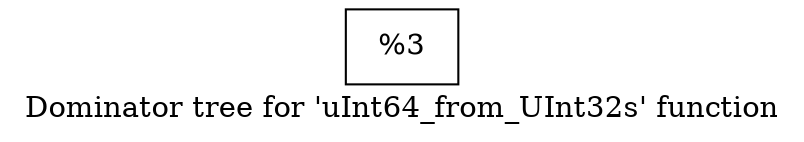 digraph "Dominator tree for 'uInt64_from_UInt32s' function" {
	label="Dominator tree for 'uInt64_from_UInt32s' function";

	Node0x1e84290 [shape=record,label="{%3}"];
}
